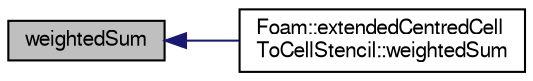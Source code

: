 digraph "weightedSum"
{
  bgcolor="transparent";
  edge [fontname="FreeSans",fontsize="10",labelfontname="FreeSans",labelfontsize="10"];
  node [fontname="FreeSans",fontsize="10",shape=record];
  rankdir="LR";
  Node1 [label="weightedSum",height=0.2,width=0.4,color="black", fillcolor="grey75", style="filled" fontcolor="black"];
  Node1 -> Node2 [dir="back",color="midnightblue",fontsize="10",style="solid",fontname="FreeSans"];
  Node2 [label="Foam::extendedCentredCell\lToCellStencil::weightedSum",height=0.2,width=0.4,color="black",URL="$a00675.html#a2fdf26b57a3f9d50f0a3dbb1cac598db",tooltip="Sum vol field contributions to create cell values. "];
}
